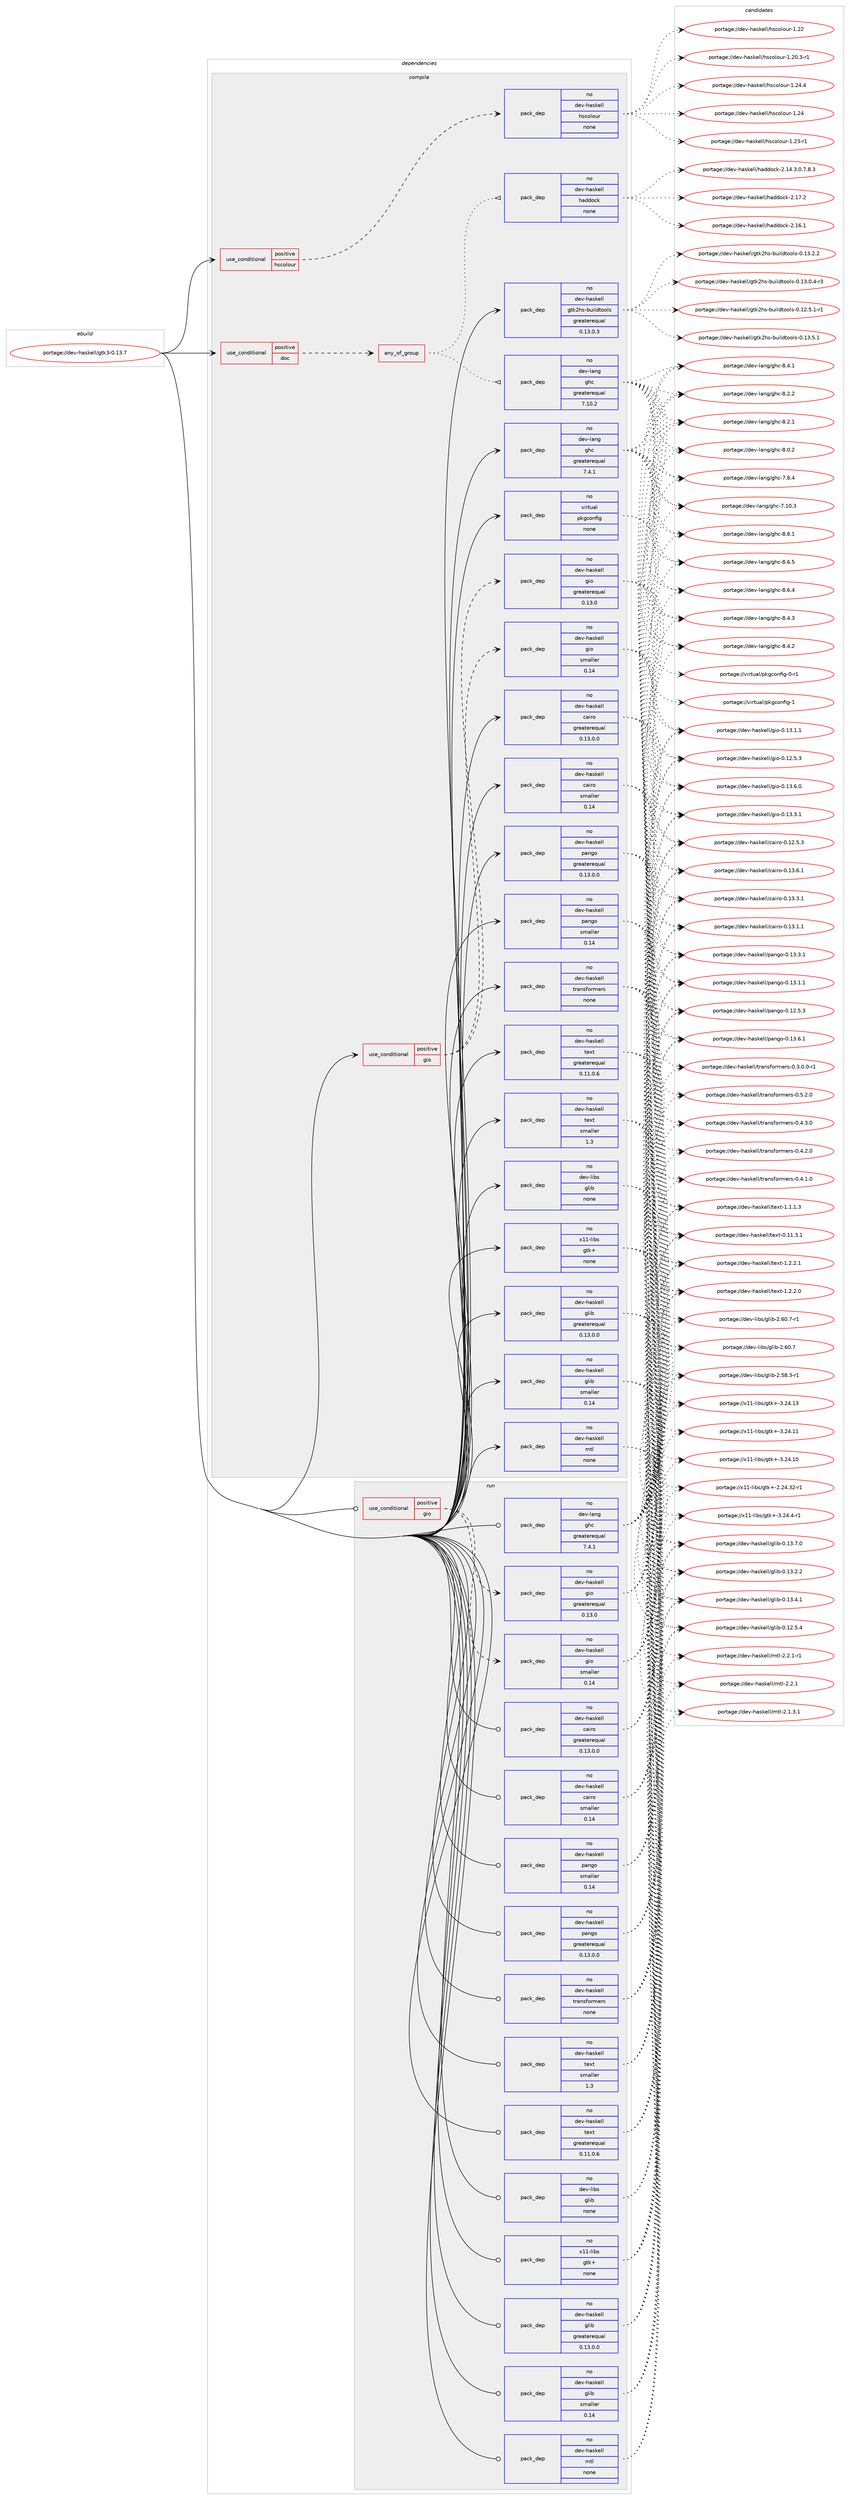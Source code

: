 digraph prolog {

# *************
# Graph options
# *************

newrank=true;
concentrate=true;
compound=true;
graph [rankdir=LR,fontname=Helvetica,fontsize=10,ranksep=1.5];#, ranksep=2.5, nodesep=0.2];
edge  [arrowhead=vee];
node  [fontname=Helvetica,fontsize=10];

# **********
# The ebuild
# **********

subgraph cluster_leftcol {
color=gray;
rank=same;
label=<<i>ebuild</i>>;
id [label="portage://dev-haskell/gtk3-0.13.7", color=red, width=4, href="../dev-haskell/gtk3-0.13.7.svg"];
}

# ****************
# The dependencies
# ****************

subgraph cluster_midcol {
color=gray;
label=<<i>dependencies</i>>;
subgraph cluster_compile {
fillcolor="#eeeeee";
style=filled;
label=<<i>compile</i>>;
subgraph cond133784 {
dependency561131 [label=<<TABLE BORDER="0" CELLBORDER="1" CELLSPACING="0" CELLPADDING="4"><TR><TD ROWSPAN="3" CELLPADDING="10">use_conditional</TD></TR><TR><TD>positive</TD></TR><TR><TD>doc</TD></TR></TABLE>>, shape=none, color=red];
subgraph any6378 {
dependency561132 [label=<<TABLE BORDER="0" CELLBORDER="1" CELLSPACING="0" CELLPADDING="4"><TR><TD CELLPADDING="10">any_of_group</TD></TR></TABLE>>, shape=none, color=red];subgraph pack420732 {
dependency561133 [label=<<TABLE BORDER="0" CELLBORDER="1" CELLSPACING="0" CELLPADDING="4" WIDTH="220"><TR><TD ROWSPAN="6" CELLPADDING="30">pack_dep</TD></TR><TR><TD WIDTH="110">no</TD></TR><TR><TD>dev-haskell</TD></TR><TR><TD>haddock</TD></TR><TR><TD>none</TD></TR><TR><TD></TD></TR></TABLE>>, shape=none, color=blue];
}
dependency561132:e -> dependency561133:w [weight=20,style="dotted",arrowhead="oinv"];
subgraph pack420733 {
dependency561134 [label=<<TABLE BORDER="0" CELLBORDER="1" CELLSPACING="0" CELLPADDING="4" WIDTH="220"><TR><TD ROWSPAN="6" CELLPADDING="30">pack_dep</TD></TR><TR><TD WIDTH="110">no</TD></TR><TR><TD>dev-lang</TD></TR><TR><TD>ghc</TD></TR><TR><TD>greaterequal</TD></TR><TR><TD>7.10.2</TD></TR></TABLE>>, shape=none, color=blue];
}
dependency561132:e -> dependency561134:w [weight=20,style="dotted",arrowhead="oinv"];
}
dependency561131:e -> dependency561132:w [weight=20,style="dashed",arrowhead="vee"];
}
id:e -> dependency561131:w [weight=20,style="solid",arrowhead="vee"];
subgraph cond133785 {
dependency561135 [label=<<TABLE BORDER="0" CELLBORDER="1" CELLSPACING="0" CELLPADDING="4"><TR><TD ROWSPAN="3" CELLPADDING="10">use_conditional</TD></TR><TR><TD>positive</TD></TR><TR><TD>gio</TD></TR></TABLE>>, shape=none, color=red];
subgraph pack420734 {
dependency561136 [label=<<TABLE BORDER="0" CELLBORDER="1" CELLSPACING="0" CELLPADDING="4" WIDTH="220"><TR><TD ROWSPAN="6" CELLPADDING="30">pack_dep</TD></TR><TR><TD WIDTH="110">no</TD></TR><TR><TD>dev-haskell</TD></TR><TR><TD>gio</TD></TR><TR><TD>greaterequal</TD></TR><TR><TD>0.13.0</TD></TR></TABLE>>, shape=none, color=blue];
}
dependency561135:e -> dependency561136:w [weight=20,style="dashed",arrowhead="vee"];
subgraph pack420735 {
dependency561137 [label=<<TABLE BORDER="0" CELLBORDER="1" CELLSPACING="0" CELLPADDING="4" WIDTH="220"><TR><TD ROWSPAN="6" CELLPADDING="30">pack_dep</TD></TR><TR><TD WIDTH="110">no</TD></TR><TR><TD>dev-haskell</TD></TR><TR><TD>gio</TD></TR><TR><TD>smaller</TD></TR><TR><TD>0.14</TD></TR></TABLE>>, shape=none, color=blue];
}
dependency561135:e -> dependency561137:w [weight=20,style="dashed",arrowhead="vee"];
}
id:e -> dependency561135:w [weight=20,style="solid",arrowhead="vee"];
subgraph cond133786 {
dependency561138 [label=<<TABLE BORDER="0" CELLBORDER="1" CELLSPACING="0" CELLPADDING="4"><TR><TD ROWSPAN="3" CELLPADDING="10">use_conditional</TD></TR><TR><TD>positive</TD></TR><TR><TD>hscolour</TD></TR></TABLE>>, shape=none, color=red];
subgraph pack420736 {
dependency561139 [label=<<TABLE BORDER="0" CELLBORDER="1" CELLSPACING="0" CELLPADDING="4" WIDTH="220"><TR><TD ROWSPAN="6" CELLPADDING="30">pack_dep</TD></TR><TR><TD WIDTH="110">no</TD></TR><TR><TD>dev-haskell</TD></TR><TR><TD>hscolour</TD></TR><TR><TD>none</TD></TR><TR><TD></TD></TR></TABLE>>, shape=none, color=blue];
}
dependency561138:e -> dependency561139:w [weight=20,style="dashed",arrowhead="vee"];
}
id:e -> dependency561138:w [weight=20,style="solid",arrowhead="vee"];
subgraph pack420737 {
dependency561140 [label=<<TABLE BORDER="0" CELLBORDER="1" CELLSPACING="0" CELLPADDING="4" WIDTH="220"><TR><TD ROWSPAN="6" CELLPADDING="30">pack_dep</TD></TR><TR><TD WIDTH="110">no</TD></TR><TR><TD>dev-haskell</TD></TR><TR><TD>cairo</TD></TR><TR><TD>greaterequal</TD></TR><TR><TD>0.13.0.0</TD></TR></TABLE>>, shape=none, color=blue];
}
id:e -> dependency561140:w [weight=20,style="solid",arrowhead="vee"];
subgraph pack420738 {
dependency561141 [label=<<TABLE BORDER="0" CELLBORDER="1" CELLSPACING="0" CELLPADDING="4" WIDTH="220"><TR><TD ROWSPAN="6" CELLPADDING="30">pack_dep</TD></TR><TR><TD WIDTH="110">no</TD></TR><TR><TD>dev-haskell</TD></TR><TR><TD>cairo</TD></TR><TR><TD>smaller</TD></TR><TR><TD>0.14</TD></TR></TABLE>>, shape=none, color=blue];
}
id:e -> dependency561141:w [weight=20,style="solid",arrowhead="vee"];
subgraph pack420739 {
dependency561142 [label=<<TABLE BORDER="0" CELLBORDER="1" CELLSPACING="0" CELLPADDING="4" WIDTH="220"><TR><TD ROWSPAN="6" CELLPADDING="30">pack_dep</TD></TR><TR><TD WIDTH="110">no</TD></TR><TR><TD>dev-haskell</TD></TR><TR><TD>glib</TD></TR><TR><TD>greaterequal</TD></TR><TR><TD>0.13.0.0</TD></TR></TABLE>>, shape=none, color=blue];
}
id:e -> dependency561142:w [weight=20,style="solid",arrowhead="vee"];
subgraph pack420740 {
dependency561143 [label=<<TABLE BORDER="0" CELLBORDER="1" CELLSPACING="0" CELLPADDING="4" WIDTH="220"><TR><TD ROWSPAN="6" CELLPADDING="30">pack_dep</TD></TR><TR><TD WIDTH="110">no</TD></TR><TR><TD>dev-haskell</TD></TR><TR><TD>glib</TD></TR><TR><TD>smaller</TD></TR><TR><TD>0.14</TD></TR></TABLE>>, shape=none, color=blue];
}
id:e -> dependency561143:w [weight=20,style="solid",arrowhead="vee"];
subgraph pack420741 {
dependency561144 [label=<<TABLE BORDER="0" CELLBORDER="1" CELLSPACING="0" CELLPADDING="4" WIDTH="220"><TR><TD ROWSPAN="6" CELLPADDING="30">pack_dep</TD></TR><TR><TD WIDTH="110">no</TD></TR><TR><TD>dev-haskell</TD></TR><TR><TD>gtk2hs-buildtools</TD></TR><TR><TD>greaterequal</TD></TR><TR><TD>0.13.0.3</TD></TR></TABLE>>, shape=none, color=blue];
}
id:e -> dependency561144:w [weight=20,style="solid",arrowhead="vee"];
subgraph pack420742 {
dependency561145 [label=<<TABLE BORDER="0" CELLBORDER="1" CELLSPACING="0" CELLPADDING="4" WIDTH="220"><TR><TD ROWSPAN="6" CELLPADDING="30">pack_dep</TD></TR><TR><TD WIDTH="110">no</TD></TR><TR><TD>dev-haskell</TD></TR><TR><TD>mtl</TD></TR><TR><TD>none</TD></TR><TR><TD></TD></TR></TABLE>>, shape=none, color=blue];
}
id:e -> dependency561145:w [weight=20,style="solid",arrowhead="vee"];
subgraph pack420743 {
dependency561146 [label=<<TABLE BORDER="0" CELLBORDER="1" CELLSPACING="0" CELLPADDING="4" WIDTH="220"><TR><TD ROWSPAN="6" CELLPADDING="30">pack_dep</TD></TR><TR><TD WIDTH="110">no</TD></TR><TR><TD>dev-haskell</TD></TR><TR><TD>pango</TD></TR><TR><TD>greaterequal</TD></TR><TR><TD>0.13.0.0</TD></TR></TABLE>>, shape=none, color=blue];
}
id:e -> dependency561146:w [weight=20,style="solid",arrowhead="vee"];
subgraph pack420744 {
dependency561147 [label=<<TABLE BORDER="0" CELLBORDER="1" CELLSPACING="0" CELLPADDING="4" WIDTH="220"><TR><TD ROWSPAN="6" CELLPADDING="30">pack_dep</TD></TR><TR><TD WIDTH="110">no</TD></TR><TR><TD>dev-haskell</TD></TR><TR><TD>pango</TD></TR><TR><TD>smaller</TD></TR><TR><TD>0.14</TD></TR></TABLE>>, shape=none, color=blue];
}
id:e -> dependency561147:w [weight=20,style="solid",arrowhead="vee"];
subgraph pack420745 {
dependency561148 [label=<<TABLE BORDER="0" CELLBORDER="1" CELLSPACING="0" CELLPADDING="4" WIDTH="220"><TR><TD ROWSPAN="6" CELLPADDING="30">pack_dep</TD></TR><TR><TD WIDTH="110">no</TD></TR><TR><TD>dev-haskell</TD></TR><TR><TD>text</TD></TR><TR><TD>greaterequal</TD></TR><TR><TD>0.11.0.6</TD></TR></TABLE>>, shape=none, color=blue];
}
id:e -> dependency561148:w [weight=20,style="solid",arrowhead="vee"];
subgraph pack420746 {
dependency561149 [label=<<TABLE BORDER="0" CELLBORDER="1" CELLSPACING="0" CELLPADDING="4" WIDTH="220"><TR><TD ROWSPAN="6" CELLPADDING="30">pack_dep</TD></TR><TR><TD WIDTH="110">no</TD></TR><TR><TD>dev-haskell</TD></TR><TR><TD>text</TD></TR><TR><TD>smaller</TD></TR><TR><TD>1.3</TD></TR></TABLE>>, shape=none, color=blue];
}
id:e -> dependency561149:w [weight=20,style="solid",arrowhead="vee"];
subgraph pack420747 {
dependency561150 [label=<<TABLE BORDER="0" CELLBORDER="1" CELLSPACING="0" CELLPADDING="4" WIDTH="220"><TR><TD ROWSPAN="6" CELLPADDING="30">pack_dep</TD></TR><TR><TD WIDTH="110">no</TD></TR><TR><TD>dev-haskell</TD></TR><TR><TD>transformers</TD></TR><TR><TD>none</TD></TR><TR><TD></TD></TR></TABLE>>, shape=none, color=blue];
}
id:e -> dependency561150:w [weight=20,style="solid",arrowhead="vee"];
subgraph pack420748 {
dependency561151 [label=<<TABLE BORDER="0" CELLBORDER="1" CELLSPACING="0" CELLPADDING="4" WIDTH="220"><TR><TD ROWSPAN="6" CELLPADDING="30">pack_dep</TD></TR><TR><TD WIDTH="110">no</TD></TR><TR><TD>dev-lang</TD></TR><TR><TD>ghc</TD></TR><TR><TD>greaterequal</TD></TR><TR><TD>7.4.1</TD></TR></TABLE>>, shape=none, color=blue];
}
id:e -> dependency561151:w [weight=20,style="solid",arrowhead="vee"];
subgraph pack420749 {
dependency561152 [label=<<TABLE BORDER="0" CELLBORDER="1" CELLSPACING="0" CELLPADDING="4" WIDTH="220"><TR><TD ROWSPAN="6" CELLPADDING="30">pack_dep</TD></TR><TR><TD WIDTH="110">no</TD></TR><TR><TD>dev-libs</TD></TR><TR><TD>glib</TD></TR><TR><TD>none</TD></TR><TR><TD></TD></TR></TABLE>>, shape=none, color=blue];
}
id:e -> dependency561152:w [weight=20,style="solid",arrowhead="vee"];
subgraph pack420750 {
dependency561153 [label=<<TABLE BORDER="0" CELLBORDER="1" CELLSPACING="0" CELLPADDING="4" WIDTH="220"><TR><TD ROWSPAN="6" CELLPADDING="30">pack_dep</TD></TR><TR><TD WIDTH="110">no</TD></TR><TR><TD>virtual</TD></TR><TR><TD>pkgconfig</TD></TR><TR><TD>none</TD></TR><TR><TD></TD></TR></TABLE>>, shape=none, color=blue];
}
id:e -> dependency561153:w [weight=20,style="solid",arrowhead="vee"];
subgraph pack420751 {
dependency561154 [label=<<TABLE BORDER="0" CELLBORDER="1" CELLSPACING="0" CELLPADDING="4" WIDTH="220"><TR><TD ROWSPAN="6" CELLPADDING="30">pack_dep</TD></TR><TR><TD WIDTH="110">no</TD></TR><TR><TD>x11-libs</TD></TR><TR><TD>gtk+</TD></TR><TR><TD>none</TD></TR><TR><TD></TD></TR></TABLE>>, shape=none, color=blue];
}
id:e -> dependency561154:w [weight=20,style="solid",arrowhead="vee"];
}
subgraph cluster_compileandrun {
fillcolor="#eeeeee";
style=filled;
label=<<i>compile and run</i>>;
}
subgraph cluster_run {
fillcolor="#eeeeee";
style=filled;
label=<<i>run</i>>;
subgraph cond133787 {
dependency561155 [label=<<TABLE BORDER="0" CELLBORDER="1" CELLSPACING="0" CELLPADDING="4"><TR><TD ROWSPAN="3" CELLPADDING="10">use_conditional</TD></TR><TR><TD>positive</TD></TR><TR><TD>gio</TD></TR></TABLE>>, shape=none, color=red];
subgraph pack420752 {
dependency561156 [label=<<TABLE BORDER="0" CELLBORDER="1" CELLSPACING="0" CELLPADDING="4" WIDTH="220"><TR><TD ROWSPAN="6" CELLPADDING="30">pack_dep</TD></TR><TR><TD WIDTH="110">no</TD></TR><TR><TD>dev-haskell</TD></TR><TR><TD>gio</TD></TR><TR><TD>greaterequal</TD></TR><TR><TD>0.13.0</TD></TR></TABLE>>, shape=none, color=blue];
}
dependency561155:e -> dependency561156:w [weight=20,style="dashed",arrowhead="vee"];
subgraph pack420753 {
dependency561157 [label=<<TABLE BORDER="0" CELLBORDER="1" CELLSPACING="0" CELLPADDING="4" WIDTH="220"><TR><TD ROWSPAN="6" CELLPADDING="30">pack_dep</TD></TR><TR><TD WIDTH="110">no</TD></TR><TR><TD>dev-haskell</TD></TR><TR><TD>gio</TD></TR><TR><TD>smaller</TD></TR><TR><TD>0.14</TD></TR></TABLE>>, shape=none, color=blue];
}
dependency561155:e -> dependency561157:w [weight=20,style="dashed",arrowhead="vee"];
}
id:e -> dependency561155:w [weight=20,style="solid",arrowhead="odot"];
subgraph pack420754 {
dependency561158 [label=<<TABLE BORDER="0" CELLBORDER="1" CELLSPACING="0" CELLPADDING="4" WIDTH="220"><TR><TD ROWSPAN="6" CELLPADDING="30">pack_dep</TD></TR><TR><TD WIDTH="110">no</TD></TR><TR><TD>dev-haskell</TD></TR><TR><TD>cairo</TD></TR><TR><TD>greaterequal</TD></TR><TR><TD>0.13.0.0</TD></TR></TABLE>>, shape=none, color=blue];
}
id:e -> dependency561158:w [weight=20,style="solid",arrowhead="odot"];
subgraph pack420755 {
dependency561159 [label=<<TABLE BORDER="0" CELLBORDER="1" CELLSPACING="0" CELLPADDING="4" WIDTH="220"><TR><TD ROWSPAN="6" CELLPADDING="30">pack_dep</TD></TR><TR><TD WIDTH="110">no</TD></TR><TR><TD>dev-haskell</TD></TR><TR><TD>cairo</TD></TR><TR><TD>smaller</TD></TR><TR><TD>0.14</TD></TR></TABLE>>, shape=none, color=blue];
}
id:e -> dependency561159:w [weight=20,style="solid",arrowhead="odot"];
subgraph pack420756 {
dependency561160 [label=<<TABLE BORDER="0" CELLBORDER="1" CELLSPACING="0" CELLPADDING="4" WIDTH="220"><TR><TD ROWSPAN="6" CELLPADDING="30">pack_dep</TD></TR><TR><TD WIDTH="110">no</TD></TR><TR><TD>dev-haskell</TD></TR><TR><TD>glib</TD></TR><TR><TD>greaterequal</TD></TR><TR><TD>0.13.0.0</TD></TR></TABLE>>, shape=none, color=blue];
}
id:e -> dependency561160:w [weight=20,style="solid",arrowhead="odot"];
subgraph pack420757 {
dependency561161 [label=<<TABLE BORDER="0" CELLBORDER="1" CELLSPACING="0" CELLPADDING="4" WIDTH="220"><TR><TD ROWSPAN="6" CELLPADDING="30">pack_dep</TD></TR><TR><TD WIDTH="110">no</TD></TR><TR><TD>dev-haskell</TD></TR><TR><TD>glib</TD></TR><TR><TD>smaller</TD></TR><TR><TD>0.14</TD></TR></TABLE>>, shape=none, color=blue];
}
id:e -> dependency561161:w [weight=20,style="solid",arrowhead="odot"];
subgraph pack420758 {
dependency561162 [label=<<TABLE BORDER="0" CELLBORDER="1" CELLSPACING="0" CELLPADDING="4" WIDTH="220"><TR><TD ROWSPAN="6" CELLPADDING="30">pack_dep</TD></TR><TR><TD WIDTH="110">no</TD></TR><TR><TD>dev-haskell</TD></TR><TR><TD>mtl</TD></TR><TR><TD>none</TD></TR><TR><TD></TD></TR></TABLE>>, shape=none, color=blue];
}
id:e -> dependency561162:w [weight=20,style="solid",arrowhead="odot"];
subgraph pack420759 {
dependency561163 [label=<<TABLE BORDER="0" CELLBORDER="1" CELLSPACING="0" CELLPADDING="4" WIDTH="220"><TR><TD ROWSPAN="6" CELLPADDING="30">pack_dep</TD></TR><TR><TD WIDTH="110">no</TD></TR><TR><TD>dev-haskell</TD></TR><TR><TD>pango</TD></TR><TR><TD>greaterequal</TD></TR><TR><TD>0.13.0.0</TD></TR></TABLE>>, shape=none, color=blue];
}
id:e -> dependency561163:w [weight=20,style="solid",arrowhead="odot"];
subgraph pack420760 {
dependency561164 [label=<<TABLE BORDER="0" CELLBORDER="1" CELLSPACING="0" CELLPADDING="4" WIDTH="220"><TR><TD ROWSPAN="6" CELLPADDING="30">pack_dep</TD></TR><TR><TD WIDTH="110">no</TD></TR><TR><TD>dev-haskell</TD></TR><TR><TD>pango</TD></TR><TR><TD>smaller</TD></TR><TR><TD>0.14</TD></TR></TABLE>>, shape=none, color=blue];
}
id:e -> dependency561164:w [weight=20,style="solid",arrowhead="odot"];
subgraph pack420761 {
dependency561165 [label=<<TABLE BORDER="0" CELLBORDER="1" CELLSPACING="0" CELLPADDING="4" WIDTH="220"><TR><TD ROWSPAN="6" CELLPADDING="30">pack_dep</TD></TR><TR><TD WIDTH="110">no</TD></TR><TR><TD>dev-haskell</TD></TR><TR><TD>text</TD></TR><TR><TD>greaterequal</TD></TR><TR><TD>0.11.0.6</TD></TR></TABLE>>, shape=none, color=blue];
}
id:e -> dependency561165:w [weight=20,style="solid",arrowhead="odot"];
subgraph pack420762 {
dependency561166 [label=<<TABLE BORDER="0" CELLBORDER="1" CELLSPACING="0" CELLPADDING="4" WIDTH="220"><TR><TD ROWSPAN="6" CELLPADDING="30">pack_dep</TD></TR><TR><TD WIDTH="110">no</TD></TR><TR><TD>dev-haskell</TD></TR><TR><TD>text</TD></TR><TR><TD>smaller</TD></TR><TR><TD>1.3</TD></TR></TABLE>>, shape=none, color=blue];
}
id:e -> dependency561166:w [weight=20,style="solid",arrowhead="odot"];
subgraph pack420763 {
dependency561167 [label=<<TABLE BORDER="0" CELLBORDER="1" CELLSPACING="0" CELLPADDING="4" WIDTH="220"><TR><TD ROWSPAN="6" CELLPADDING="30">pack_dep</TD></TR><TR><TD WIDTH="110">no</TD></TR><TR><TD>dev-haskell</TD></TR><TR><TD>transformers</TD></TR><TR><TD>none</TD></TR><TR><TD></TD></TR></TABLE>>, shape=none, color=blue];
}
id:e -> dependency561167:w [weight=20,style="solid",arrowhead="odot"];
subgraph pack420764 {
dependency561168 [label=<<TABLE BORDER="0" CELLBORDER="1" CELLSPACING="0" CELLPADDING="4" WIDTH="220"><TR><TD ROWSPAN="6" CELLPADDING="30">pack_dep</TD></TR><TR><TD WIDTH="110">no</TD></TR><TR><TD>dev-lang</TD></TR><TR><TD>ghc</TD></TR><TR><TD>greaterequal</TD></TR><TR><TD>7.4.1</TD></TR></TABLE>>, shape=none, color=blue];
}
id:e -> dependency561168:w [weight=20,style="solid",arrowhead="odot"];
subgraph pack420765 {
dependency561169 [label=<<TABLE BORDER="0" CELLBORDER="1" CELLSPACING="0" CELLPADDING="4" WIDTH="220"><TR><TD ROWSPAN="6" CELLPADDING="30">pack_dep</TD></TR><TR><TD WIDTH="110">no</TD></TR><TR><TD>dev-libs</TD></TR><TR><TD>glib</TD></TR><TR><TD>none</TD></TR><TR><TD></TD></TR></TABLE>>, shape=none, color=blue];
}
id:e -> dependency561169:w [weight=20,style="solid",arrowhead="odot"];
subgraph pack420766 {
dependency561170 [label=<<TABLE BORDER="0" CELLBORDER="1" CELLSPACING="0" CELLPADDING="4" WIDTH="220"><TR><TD ROWSPAN="6" CELLPADDING="30">pack_dep</TD></TR><TR><TD WIDTH="110">no</TD></TR><TR><TD>x11-libs</TD></TR><TR><TD>gtk+</TD></TR><TR><TD>none</TD></TR><TR><TD></TD></TR></TABLE>>, shape=none, color=blue];
}
id:e -> dependency561170:w [weight=20,style="solid",arrowhead="odot"];
}
}

# **************
# The candidates
# **************

subgraph cluster_choices {
rank=same;
color=gray;
label=<<i>candidates</i>>;

subgraph choice420732 {
color=black;
nodesep=1;
choice100101118451049711510710110810847104971001001119910745504649554650 [label="portage://dev-haskell/haddock-2.17.2", color=red, width=4,href="../dev-haskell/haddock-2.17.2.svg"];
choice100101118451049711510710110810847104971001001119910745504649544649 [label="portage://dev-haskell/haddock-2.16.1", color=red, width=4,href="../dev-haskell/haddock-2.16.1.svg"];
choice1001011184510497115107101108108471049710010011199107455046495246514648465546564651 [label="portage://dev-haskell/haddock-2.14.3.0.7.8.3", color=red, width=4,href="../dev-haskell/haddock-2.14.3.0.7.8.3.svg"];
dependency561133:e -> choice100101118451049711510710110810847104971001001119910745504649554650:w [style=dotted,weight="100"];
dependency561133:e -> choice100101118451049711510710110810847104971001001119910745504649544649:w [style=dotted,weight="100"];
dependency561133:e -> choice1001011184510497115107101108108471049710010011199107455046495246514648465546564651:w [style=dotted,weight="100"];
}
subgraph choice420733 {
color=black;
nodesep=1;
choice10010111845108971101034710310499455646564649 [label="portage://dev-lang/ghc-8.8.1", color=red, width=4,href="../dev-lang/ghc-8.8.1.svg"];
choice10010111845108971101034710310499455646544653 [label="portage://dev-lang/ghc-8.6.5", color=red, width=4,href="../dev-lang/ghc-8.6.5.svg"];
choice10010111845108971101034710310499455646544652 [label="portage://dev-lang/ghc-8.6.4", color=red, width=4,href="../dev-lang/ghc-8.6.4.svg"];
choice10010111845108971101034710310499455646524651 [label="portage://dev-lang/ghc-8.4.3", color=red, width=4,href="../dev-lang/ghc-8.4.3.svg"];
choice10010111845108971101034710310499455646524650 [label="portage://dev-lang/ghc-8.4.2", color=red, width=4,href="../dev-lang/ghc-8.4.2.svg"];
choice10010111845108971101034710310499455646524649 [label="portage://dev-lang/ghc-8.4.1", color=red, width=4,href="../dev-lang/ghc-8.4.1.svg"];
choice10010111845108971101034710310499455646504650 [label="portage://dev-lang/ghc-8.2.2", color=red, width=4,href="../dev-lang/ghc-8.2.2.svg"];
choice10010111845108971101034710310499455646504649 [label="portage://dev-lang/ghc-8.2.1", color=red, width=4,href="../dev-lang/ghc-8.2.1.svg"];
choice10010111845108971101034710310499455646484650 [label="portage://dev-lang/ghc-8.0.2", color=red, width=4,href="../dev-lang/ghc-8.0.2.svg"];
choice10010111845108971101034710310499455546564652 [label="portage://dev-lang/ghc-7.8.4", color=red, width=4,href="../dev-lang/ghc-7.8.4.svg"];
choice1001011184510897110103471031049945554649484651 [label="portage://dev-lang/ghc-7.10.3", color=red, width=4,href="../dev-lang/ghc-7.10.3.svg"];
dependency561134:e -> choice10010111845108971101034710310499455646564649:w [style=dotted,weight="100"];
dependency561134:e -> choice10010111845108971101034710310499455646544653:w [style=dotted,weight="100"];
dependency561134:e -> choice10010111845108971101034710310499455646544652:w [style=dotted,weight="100"];
dependency561134:e -> choice10010111845108971101034710310499455646524651:w [style=dotted,weight="100"];
dependency561134:e -> choice10010111845108971101034710310499455646524650:w [style=dotted,weight="100"];
dependency561134:e -> choice10010111845108971101034710310499455646524649:w [style=dotted,weight="100"];
dependency561134:e -> choice10010111845108971101034710310499455646504650:w [style=dotted,weight="100"];
dependency561134:e -> choice10010111845108971101034710310499455646504649:w [style=dotted,weight="100"];
dependency561134:e -> choice10010111845108971101034710310499455646484650:w [style=dotted,weight="100"];
dependency561134:e -> choice10010111845108971101034710310499455546564652:w [style=dotted,weight="100"];
dependency561134:e -> choice1001011184510897110103471031049945554649484651:w [style=dotted,weight="100"];
}
subgraph choice420734 {
color=black;
nodesep=1;
choice100101118451049711510710110810847103105111454846495146544648 [label="portage://dev-haskell/gio-0.13.6.0", color=red, width=4,href="../dev-haskell/gio-0.13.6.0.svg"];
choice100101118451049711510710110810847103105111454846495146514649 [label="portage://dev-haskell/gio-0.13.3.1", color=red, width=4,href="../dev-haskell/gio-0.13.3.1.svg"];
choice100101118451049711510710110810847103105111454846495146494649 [label="portage://dev-haskell/gio-0.13.1.1", color=red, width=4,href="../dev-haskell/gio-0.13.1.1.svg"];
choice100101118451049711510710110810847103105111454846495046534651 [label="portage://dev-haskell/gio-0.12.5.3", color=red, width=4,href="../dev-haskell/gio-0.12.5.3.svg"];
dependency561136:e -> choice100101118451049711510710110810847103105111454846495146544648:w [style=dotted,weight="100"];
dependency561136:e -> choice100101118451049711510710110810847103105111454846495146514649:w [style=dotted,weight="100"];
dependency561136:e -> choice100101118451049711510710110810847103105111454846495146494649:w [style=dotted,weight="100"];
dependency561136:e -> choice100101118451049711510710110810847103105111454846495046534651:w [style=dotted,weight="100"];
}
subgraph choice420735 {
color=black;
nodesep=1;
choice100101118451049711510710110810847103105111454846495146544648 [label="portage://dev-haskell/gio-0.13.6.0", color=red, width=4,href="../dev-haskell/gio-0.13.6.0.svg"];
choice100101118451049711510710110810847103105111454846495146514649 [label="portage://dev-haskell/gio-0.13.3.1", color=red, width=4,href="../dev-haskell/gio-0.13.3.1.svg"];
choice100101118451049711510710110810847103105111454846495146494649 [label="portage://dev-haskell/gio-0.13.1.1", color=red, width=4,href="../dev-haskell/gio-0.13.1.1.svg"];
choice100101118451049711510710110810847103105111454846495046534651 [label="portage://dev-haskell/gio-0.12.5.3", color=red, width=4,href="../dev-haskell/gio-0.12.5.3.svg"];
dependency561137:e -> choice100101118451049711510710110810847103105111454846495146544648:w [style=dotted,weight="100"];
dependency561137:e -> choice100101118451049711510710110810847103105111454846495146514649:w [style=dotted,weight="100"];
dependency561137:e -> choice100101118451049711510710110810847103105111454846495146494649:w [style=dotted,weight="100"];
dependency561137:e -> choice100101118451049711510710110810847103105111454846495046534651:w [style=dotted,weight="100"];
}
subgraph choice420736 {
color=black;
nodesep=1;
choice1001011184510497115107101108108471041159911110811111711445494650524652 [label="portage://dev-haskell/hscolour-1.24.4", color=red, width=4,href="../dev-haskell/hscolour-1.24.4.svg"];
choice100101118451049711510710110810847104115991111081111171144549465052 [label="portage://dev-haskell/hscolour-1.24", color=red, width=4,href="../dev-haskell/hscolour-1.24.svg"];
choice1001011184510497115107101108108471041159911110811111711445494650514511449 [label="portage://dev-haskell/hscolour-1.23-r1", color=red, width=4,href="../dev-haskell/hscolour-1.23-r1.svg"];
choice100101118451049711510710110810847104115991111081111171144549465050 [label="portage://dev-haskell/hscolour-1.22", color=red, width=4,href="../dev-haskell/hscolour-1.22.svg"];
choice10010111845104971151071011081084710411599111108111117114454946504846514511449 [label="portage://dev-haskell/hscolour-1.20.3-r1", color=red, width=4,href="../dev-haskell/hscolour-1.20.3-r1.svg"];
dependency561139:e -> choice1001011184510497115107101108108471041159911110811111711445494650524652:w [style=dotted,weight="100"];
dependency561139:e -> choice100101118451049711510710110810847104115991111081111171144549465052:w [style=dotted,weight="100"];
dependency561139:e -> choice1001011184510497115107101108108471041159911110811111711445494650514511449:w [style=dotted,weight="100"];
dependency561139:e -> choice100101118451049711510710110810847104115991111081111171144549465050:w [style=dotted,weight="100"];
dependency561139:e -> choice10010111845104971151071011081084710411599111108111117114454946504846514511449:w [style=dotted,weight="100"];
}
subgraph choice420737 {
color=black;
nodesep=1;
choice1001011184510497115107101108108479997105114111454846495146544649 [label="portage://dev-haskell/cairo-0.13.6.1", color=red, width=4,href="../dev-haskell/cairo-0.13.6.1.svg"];
choice1001011184510497115107101108108479997105114111454846495146514649 [label="portage://dev-haskell/cairo-0.13.3.1", color=red, width=4,href="../dev-haskell/cairo-0.13.3.1.svg"];
choice1001011184510497115107101108108479997105114111454846495146494649 [label="portage://dev-haskell/cairo-0.13.1.1", color=red, width=4,href="../dev-haskell/cairo-0.13.1.1.svg"];
choice1001011184510497115107101108108479997105114111454846495046534651 [label="portage://dev-haskell/cairo-0.12.5.3", color=red, width=4,href="../dev-haskell/cairo-0.12.5.3.svg"];
dependency561140:e -> choice1001011184510497115107101108108479997105114111454846495146544649:w [style=dotted,weight="100"];
dependency561140:e -> choice1001011184510497115107101108108479997105114111454846495146514649:w [style=dotted,weight="100"];
dependency561140:e -> choice1001011184510497115107101108108479997105114111454846495146494649:w [style=dotted,weight="100"];
dependency561140:e -> choice1001011184510497115107101108108479997105114111454846495046534651:w [style=dotted,weight="100"];
}
subgraph choice420738 {
color=black;
nodesep=1;
choice1001011184510497115107101108108479997105114111454846495146544649 [label="portage://dev-haskell/cairo-0.13.6.1", color=red, width=4,href="../dev-haskell/cairo-0.13.6.1.svg"];
choice1001011184510497115107101108108479997105114111454846495146514649 [label="portage://dev-haskell/cairo-0.13.3.1", color=red, width=4,href="../dev-haskell/cairo-0.13.3.1.svg"];
choice1001011184510497115107101108108479997105114111454846495146494649 [label="portage://dev-haskell/cairo-0.13.1.1", color=red, width=4,href="../dev-haskell/cairo-0.13.1.1.svg"];
choice1001011184510497115107101108108479997105114111454846495046534651 [label="portage://dev-haskell/cairo-0.12.5.3", color=red, width=4,href="../dev-haskell/cairo-0.12.5.3.svg"];
dependency561141:e -> choice1001011184510497115107101108108479997105114111454846495146544649:w [style=dotted,weight="100"];
dependency561141:e -> choice1001011184510497115107101108108479997105114111454846495146514649:w [style=dotted,weight="100"];
dependency561141:e -> choice1001011184510497115107101108108479997105114111454846495146494649:w [style=dotted,weight="100"];
dependency561141:e -> choice1001011184510497115107101108108479997105114111454846495046534651:w [style=dotted,weight="100"];
}
subgraph choice420739 {
color=black;
nodesep=1;
choice10010111845104971151071011081084710310810598454846495146554648 [label="portage://dev-haskell/glib-0.13.7.0", color=red, width=4,href="../dev-haskell/glib-0.13.7.0.svg"];
choice10010111845104971151071011081084710310810598454846495146524649 [label="portage://dev-haskell/glib-0.13.4.1", color=red, width=4,href="../dev-haskell/glib-0.13.4.1.svg"];
choice10010111845104971151071011081084710310810598454846495146504650 [label="portage://dev-haskell/glib-0.13.2.2", color=red, width=4,href="../dev-haskell/glib-0.13.2.2.svg"];
choice10010111845104971151071011081084710310810598454846495046534652 [label="portage://dev-haskell/glib-0.12.5.4", color=red, width=4,href="../dev-haskell/glib-0.12.5.4.svg"];
dependency561142:e -> choice10010111845104971151071011081084710310810598454846495146554648:w [style=dotted,weight="100"];
dependency561142:e -> choice10010111845104971151071011081084710310810598454846495146524649:w [style=dotted,weight="100"];
dependency561142:e -> choice10010111845104971151071011081084710310810598454846495146504650:w [style=dotted,weight="100"];
dependency561142:e -> choice10010111845104971151071011081084710310810598454846495046534652:w [style=dotted,weight="100"];
}
subgraph choice420740 {
color=black;
nodesep=1;
choice10010111845104971151071011081084710310810598454846495146554648 [label="portage://dev-haskell/glib-0.13.7.0", color=red, width=4,href="../dev-haskell/glib-0.13.7.0.svg"];
choice10010111845104971151071011081084710310810598454846495146524649 [label="portage://dev-haskell/glib-0.13.4.1", color=red, width=4,href="../dev-haskell/glib-0.13.4.1.svg"];
choice10010111845104971151071011081084710310810598454846495146504650 [label="portage://dev-haskell/glib-0.13.2.2", color=red, width=4,href="../dev-haskell/glib-0.13.2.2.svg"];
choice10010111845104971151071011081084710310810598454846495046534652 [label="portage://dev-haskell/glib-0.12.5.4", color=red, width=4,href="../dev-haskell/glib-0.12.5.4.svg"];
dependency561143:e -> choice10010111845104971151071011081084710310810598454846495146554648:w [style=dotted,weight="100"];
dependency561143:e -> choice10010111845104971151071011081084710310810598454846495146524649:w [style=dotted,weight="100"];
dependency561143:e -> choice10010111845104971151071011081084710310810598454846495146504650:w [style=dotted,weight="100"];
dependency561143:e -> choice10010111845104971151071011081084710310810598454846495046534652:w [style=dotted,weight="100"];
}
subgraph choice420741 {
color=black;
nodesep=1;
choice100101118451049711510710110810847103116107501041154598117105108100116111111108115454846495146534649 [label="portage://dev-haskell/gtk2hs-buildtools-0.13.5.1", color=red, width=4,href="../dev-haskell/gtk2hs-buildtools-0.13.5.1.svg"];
choice100101118451049711510710110810847103116107501041154598117105108100116111111108115454846495146504650 [label="portage://dev-haskell/gtk2hs-buildtools-0.13.2.2", color=red, width=4,href="../dev-haskell/gtk2hs-buildtools-0.13.2.2.svg"];
choice1001011184510497115107101108108471031161075010411545981171051081001161111111081154548464951464846524511451 [label="portage://dev-haskell/gtk2hs-buildtools-0.13.0.4-r3", color=red, width=4,href="../dev-haskell/gtk2hs-buildtools-0.13.0.4-r3.svg"];
choice1001011184510497115107101108108471031161075010411545981171051081001161111111081154548464950465346494511449 [label="portage://dev-haskell/gtk2hs-buildtools-0.12.5.1-r1", color=red, width=4,href="../dev-haskell/gtk2hs-buildtools-0.12.5.1-r1.svg"];
dependency561144:e -> choice100101118451049711510710110810847103116107501041154598117105108100116111111108115454846495146534649:w [style=dotted,weight="100"];
dependency561144:e -> choice100101118451049711510710110810847103116107501041154598117105108100116111111108115454846495146504650:w [style=dotted,weight="100"];
dependency561144:e -> choice1001011184510497115107101108108471031161075010411545981171051081001161111111081154548464951464846524511451:w [style=dotted,weight="100"];
dependency561144:e -> choice1001011184510497115107101108108471031161075010411545981171051081001161111111081154548464950465346494511449:w [style=dotted,weight="100"];
}
subgraph choice420742 {
color=black;
nodesep=1;
choice1001011184510497115107101108108471091161084550465046494511449 [label="portage://dev-haskell/mtl-2.2.1-r1", color=red, width=4,href="../dev-haskell/mtl-2.2.1-r1.svg"];
choice100101118451049711510710110810847109116108455046504649 [label="portage://dev-haskell/mtl-2.2.1", color=red, width=4,href="../dev-haskell/mtl-2.2.1.svg"];
choice1001011184510497115107101108108471091161084550464946514649 [label="portage://dev-haskell/mtl-2.1.3.1", color=red, width=4,href="../dev-haskell/mtl-2.1.3.1.svg"];
dependency561145:e -> choice1001011184510497115107101108108471091161084550465046494511449:w [style=dotted,weight="100"];
dependency561145:e -> choice100101118451049711510710110810847109116108455046504649:w [style=dotted,weight="100"];
dependency561145:e -> choice1001011184510497115107101108108471091161084550464946514649:w [style=dotted,weight="100"];
}
subgraph choice420743 {
color=black;
nodesep=1;
choice10010111845104971151071011081084711297110103111454846495146544649 [label="portage://dev-haskell/pango-0.13.6.1", color=red, width=4,href="../dev-haskell/pango-0.13.6.1.svg"];
choice10010111845104971151071011081084711297110103111454846495146514649 [label="portage://dev-haskell/pango-0.13.3.1", color=red, width=4,href="../dev-haskell/pango-0.13.3.1.svg"];
choice10010111845104971151071011081084711297110103111454846495146494649 [label="portage://dev-haskell/pango-0.13.1.1", color=red, width=4,href="../dev-haskell/pango-0.13.1.1.svg"];
choice10010111845104971151071011081084711297110103111454846495046534651 [label="portage://dev-haskell/pango-0.12.5.3", color=red, width=4,href="../dev-haskell/pango-0.12.5.3.svg"];
dependency561146:e -> choice10010111845104971151071011081084711297110103111454846495146544649:w [style=dotted,weight="100"];
dependency561146:e -> choice10010111845104971151071011081084711297110103111454846495146514649:w [style=dotted,weight="100"];
dependency561146:e -> choice10010111845104971151071011081084711297110103111454846495146494649:w [style=dotted,weight="100"];
dependency561146:e -> choice10010111845104971151071011081084711297110103111454846495046534651:w [style=dotted,weight="100"];
}
subgraph choice420744 {
color=black;
nodesep=1;
choice10010111845104971151071011081084711297110103111454846495146544649 [label="portage://dev-haskell/pango-0.13.6.1", color=red, width=4,href="../dev-haskell/pango-0.13.6.1.svg"];
choice10010111845104971151071011081084711297110103111454846495146514649 [label="portage://dev-haskell/pango-0.13.3.1", color=red, width=4,href="../dev-haskell/pango-0.13.3.1.svg"];
choice10010111845104971151071011081084711297110103111454846495146494649 [label="portage://dev-haskell/pango-0.13.1.1", color=red, width=4,href="../dev-haskell/pango-0.13.1.1.svg"];
choice10010111845104971151071011081084711297110103111454846495046534651 [label="portage://dev-haskell/pango-0.12.5.3", color=red, width=4,href="../dev-haskell/pango-0.12.5.3.svg"];
dependency561147:e -> choice10010111845104971151071011081084711297110103111454846495146544649:w [style=dotted,weight="100"];
dependency561147:e -> choice10010111845104971151071011081084711297110103111454846495146514649:w [style=dotted,weight="100"];
dependency561147:e -> choice10010111845104971151071011081084711297110103111454846495146494649:w [style=dotted,weight="100"];
dependency561147:e -> choice10010111845104971151071011081084711297110103111454846495046534651:w [style=dotted,weight="100"];
}
subgraph choice420745 {
color=black;
nodesep=1;
choice1001011184510497115107101108108471161011201164549465046504649 [label="portage://dev-haskell/text-1.2.2.1", color=red, width=4,href="../dev-haskell/text-1.2.2.1.svg"];
choice1001011184510497115107101108108471161011201164549465046504648 [label="portage://dev-haskell/text-1.2.2.0", color=red, width=4,href="../dev-haskell/text-1.2.2.0.svg"];
choice1001011184510497115107101108108471161011201164549464946494651 [label="portage://dev-haskell/text-1.1.1.3", color=red, width=4,href="../dev-haskell/text-1.1.1.3.svg"];
choice100101118451049711510710110810847116101120116454846494946514649 [label="portage://dev-haskell/text-0.11.3.1", color=red, width=4,href="../dev-haskell/text-0.11.3.1.svg"];
dependency561148:e -> choice1001011184510497115107101108108471161011201164549465046504649:w [style=dotted,weight="100"];
dependency561148:e -> choice1001011184510497115107101108108471161011201164549465046504648:w [style=dotted,weight="100"];
dependency561148:e -> choice1001011184510497115107101108108471161011201164549464946494651:w [style=dotted,weight="100"];
dependency561148:e -> choice100101118451049711510710110810847116101120116454846494946514649:w [style=dotted,weight="100"];
}
subgraph choice420746 {
color=black;
nodesep=1;
choice1001011184510497115107101108108471161011201164549465046504649 [label="portage://dev-haskell/text-1.2.2.1", color=red, width=4,href="../dev-haskell/text-1.2.2.1.svg"];
choice1001011184510497115107101108108471161011201164549465046504648 [label="portage://dev-haskell/text-1.2.2.0", color=red, width=4,href="../dev-haskell/text-1.2.2.0.svg"];
choice1001011184510497115107101108108471161011201164549464946494651 [label="portage://dev-haskell/text-1.1.1.3", color=red, width=4,href="../dev-haskell/text-1.1.1.3.svg"];
choice100101118451049711510710110810847116101120116454846494946514649 [label="portage://dev-haskell/text-0.11.3.1", color=red, width=4,href="../dev-haskell/text-0.11.3.1.svg"];
dependency561149:e -> choice1001011184510497115107101108108471161011201164549465046504649:w [style=dotted,weight="100"];
dependency561149:e -> choice1001011184510497115107101108108471161011201164549465046504648:w [style=dotted,weight="100"];
dependency561149:e -> choice1001011184510497115107101108108471161011201164549464946494651:w [style=dotted,weight="100"];
dependency561149:e -> choice100101118451049711510710110810847116101120116454846494946514649:w [style=dotted,weight="100"];
}
subgraph choice420747 {
color=black;
nodesep=1;
choice100101118451049711510710110810847116114971101151021111141091011141154548465346504648 [label="portage://dev-haskell/transformers-0.5.2.0", color=red, width=4,href="../dev-haskell/transformers-0.5.2.0.svg"];
choice100101118451049711510710110810847116114971101151021111141091011141154548465246514648 [label="portage://dev-haskell/transformers-0.4.3.0", color=red, width=4,href="../dev-haskell/transformers-0.4.3.0.svg"];
choice100101118451049711510710110810847116114971101151021111141091011141154548465246504648 [label="portage://dev-haskell/transformers-0.4.2.0", color=red, width=4,href="../dev-haskell/transformers-0.4.2.0.svg"];
choice100101118451049711510710110810847116114971101151021111141091011141154548465246494648 [label="portage://dev-haskell/transformers-0.4.1.0", color=red, width=4,href="../dev-haskell/transformers-0.4.1.0.svg"];
choice1001011184510497115107101108108471161149711011510211111410910111411545484651464846484511449 [label="portage://dev-haskell/transformers-0.3.0.0-r1", color=red, width=4,href="../dev-haskell/transformers-0.3.0.0-r1.svg"];
dependency561150:e -> choice100101118451049711510710110810847116114971101151021111141091011141154548465346504648:w [style=dotted,weight="100"];
dependency561150:e -> choice100101118451049711510710110810847116114971101151021111141091011141154548465246514648:w [style=dotted,weight="100"];
dependency561150:e -> choice100101118451049711510710110810847116114971101151021111141091011141154548465246504648:w [style=dotted,weight="100"];
dependency561150:e -> choice100101118451049711510710110810847116114971101151021111141091011141154548465246494648:w [style=dotted,weight="100"];
dependency561150:e -> choice1001011184510497115107101108108471161149711011510211111410910111411545484651464846484511449:w [style=dotted,weight="100"];
}
subgraph choice420748 {
color=black;
nodesep=1;
choice10010111845108971101034710310499455646564649 [label="portage://dev-lang/ghc-8.8.1", color=red, width=4,href="../dev-lang/ghc-8.8.1.svg"];
choice10010111845108971101034710310499455646544653 [label="portage://dev-lang/ghc-8.6.5", color=red, width=4,href="../dev-lang/ghc-8.6.5.svg"];
choice10010111845108971101034710310499455646544652 [label="portage://dev-lang/ghc-8.6.4", color=red, width=4,href="../dev-lang/ghc-8.6.4.svg"];
choice10010111845108971101034710310499455646524651 [label="portage://dev-lang/ghc-8.4.3", color=red, width=4,href="../dev-lang/ghc-8.4.3.svg"];
choice10010111845108971101034710310499455646524650 [label="portage://dev-lang/ghc-8.4.2", color=red, width=4,href="../dev-lang/ghc-8.4.2.svg"];
choice10010111845108971101034710310499455646524649 [label="portage://dev-lang/ghc-8.4.1", color=red, width=4,href="../dev-lang/ghc-8.4.1.svg"];
choice10010111845108971101034710310499455646504650 [label="portage://dev-lang/ghc-8.2.2", color=red, width=4,href="../dev-lang/ghc-8.2.2.svg"];
choice10010111845108971101034710310499455646504649 [label="portage://dev-lang/ghc-8.2.1", color=red, width=4,href="../dev-lang/ghc-8.2.1.svg"];
choice10010111845108971101034710310499455646484650 [label="portage://dev-lang/ghc-8.0.2", color=red, width=4,href="../dev-lang/ghc-8.0.2.svg"];
choice10010111845108971101034710310499455546564652 [label="portage://dev-lang/ghc-7.8.4", color=red, width=4,href="../dev-lang/ghc-7.8.4.svg"];
choice1001011184510897110103471031049945554649484651 [label="portage://dev-lang/ghc-7.10.3", color=red, width=4,href="../dev-lang/ghc-7.10.3.svg"];
dependency561151:e -> choice10010111845108971101034710310499455646564649:w [style=dotted,weight="100"];
dependency561151:e -> choice10010111845108971101034710310499455646544653:w [style=dotted,weight="100"];
dependency561151:e -> choice10010111845108971101034710310499455646544652:w [style=dotted,weight="100"];
dependency561151:e -> choice10010111845108971101034710310499455646524651:w [style=dotted,weight="100"];
dependency561151:e -> choice10010111845108971101034710310499455646524650:w [style=dotted,weight="100"];
dependency561151:e -> choice10010111845108971101034710310499455646524649:w [style=dotted,weight="100"];
dependency561151:e -> choice10010111845108971101034710310499455646504650:w [style=dotted,weight="100"];
dependency561151:e -> choice10010111845108971101034710310499455646504649:w [style=dotted,weight="100"];
dependency561151:e -> choice10010111845108971101034710310499455646484650:w [style=dotted,weight="100"];
dependency561151:e -> choice10010111845108971101034710310499455546564652:w [style=dotted,weight="100"];
dependency561151:e -> choice1001011184510897110103471031049945554649484651:w [style=dotted,weight="100"];
}
subgraph choice420749 {
color=black;
nodesep=1;
choice10010111845108105981154710310810598455046544846554511449 [label="portage://dev-libs/glib-2.60.7-r1", color=red, width=4,href="../dev-libs/glib-2.60.7-r1.svg"];
choice1001011184510810598115471031081059845504654484655 [label="portage://dev-libs/glib-2.60.7", color=red, width=4,href="../dev-libs/glib-2.60.7.svg"];
choice10010111845108105981154710310810598455046535646514511449 [label="portage://dev-libs/glib-2.58.3-r1", color=red, width=4,href="../dev-libs/glib-2.58.3-r1.svg"];
dependency561152:e -> choice10010111845108105981154710310810598455046544846554511449:w [style=dotted,weight="100"];
dependency561152:e -> choice1001011184510810598115471031081059845504654484655:w [style=dotted,weight="100"];
dependency561152:e -> choice10010111845108105981154710310810598455046535646514511449:w [style=dotted,weight="100"];
}
subgraph choice420750 {
color=black;
nodesep=1;
choice1181051141161179710847112107103991111101021051034549 [label="portage://virtual/pkgconfig-1", color=red, width=4,href="../virtual/pkgconfig-1.svg"];
choice11810511411611797108471121071039911111010210510345484511449 [label="portage://virtual/pkgconfig-0-r1", color=red, width=4,href="../virtual/pkgconfig-0-r1.svg"];
dependency561153:e -> choice1181051141161179710847112107103991111101021051034549:w [style=dotted,weight="100"];
dependency561153:e -> choice11810511411611797108471121071039911111010210510345484511449:w [style=dotted,weight="100"];
}
subgraph choice420751 {
color=black;
nodesep=1;
choice120494945108105981154710311610743455146505246524511449 [label="portage://x11-libs/gtk+-3.24.4-r1", color=red, width=4,href="../x11-libs/gtk+-3.24.4-r1.svg"];
choice1204949451081059811547103116107434551465052464951 [label="portage://x11-libs/gtk+-3.24.13", color=red, width=4,href="../x11-libs/gtk+-3.24.13.svg"];
choice1204949451081059811547103116107434551465052464949 [label="portage://x11-libs/gtk+-3.24.11", color=red, width=4,href="../x11-libs/gtk+-3.24.11.svg"];
choice1204949451081059811547103116107434551465052464948 [label="portage://x11-libs/gtk+-3.24.10", color=red, width=4,href="../x11-libs/gtk+-3.24.10.svg"];
choice12049494510810598115471031161074345504650524651504511449 [label="portage://x11-libs/gtk+-2.24.32-r1", color=red, width=4,href="../x11-libs/gtk+-2.24.32-r1.svg"];
dependency561154:e -> choice120494945108105981154710311610743455146505246524511449:w [style=dotted,weight="100"];
dependency561154:e -> choice1204949451081059811547103116107434551465052464951:w [style=dotted,weight="100"];
dependency561154:e -> choice1204949451081059811547103116107434551465052464949:w [style=dotted,weight="100"];
dependency561154:e -> choice1204949451081059811547103116107434551465052464948:w [style=dotted,weight="100"];
dependency561154:e -> choice12049494510810598115471031161074345504650524651504511449:w [style=dotted,weight="100"];
}
subgraph choice420752 {
color=black;
nodesep=1;
choice100101118451049711510710110810847103105111454846495146544648 [label="portage://dev-haskell/gio-0.13.6.0", color=red, width=4,href="../dev-haskell/gio-0.13.6.0.svg"];
choice100101118451049711510710110810847103105111454846495146514649 [label="portage://dev-haskell/gio-0.13.3.1", color=red, width=4,href="../dev-haskell/gio-0.13.3.1.svg"];
choice100101118451049711510710110810847103105111454846495146494649 [label="portage://dev-haskell/gio-0.13.1.1", color=red, width=4,href="../dev-haskell/gio-0.13.1.1.svg"];
choice100101118451049711510710110810847103105111454846495046534651 [label="portage://dev-haskell/gio-0.12.5.3", color=red, width=4,href="../dev-haskell/gio-0.12.5.3.svg"];
dependency561156:e -> choice100101118451049711510710110810847103105111454846495146544648:w [style=dotted,weight="100"];
dependency561156:e -> choice100101118451049711510710110810847103105111454846495146514649:w [style=dotted,weight="100"];
dependency561156:e -> choice100101118451049711510710110810847103105111454846495146494649:w [style=dotted,weight="100"];
dependency561156:e -> choice100101118451049711510710110810847103105111454846495046534651:w [style=dotted,weight="100"];
}
subgraph choice420753 {
color=black;
nodesep=1;
choice100101118451049711510710110810847103105111454846495146544648 [label="portage://dev-haskell/gio-0.13.6.0", color=red, width=4,href="../dev-haskell/gio-0.13.6.0.svg"];
choice100101118451049711510710110810847103105111454846495146514649 [label="portage://dev-haskell/gio-0.13.3.1", color=red, width=4,href="../dev-haskell/gio-0.13.3.1.svg"];
choice100101118451049711510710110810847103105111454846495146494649 [label="portage://dev-haskell/gio-0.13.1.1", color=red, width=4,href="../dev-haskell/gio-0.13.1.1.svg"];
choice100101118451049711510710110810847103105111454846495046534651 [label="portage://dev-haskell/gio-0.12.5.3", color=red, width=4,href="../dev-haskell/gio-0.12.5.3.svg"];
dependency561157:e -> choice100101118451049711510710110810847103105111454846495146544648:w [style=dotted,weight="100"];
dependency561157:e -> choice100101118451049711510710110810847103105111454846495146514649:w [style=dotted,weight="100"];
dependency561157:e -> choice100101118451049711510710110810847103105111454846495146494649:w [style=dotted,weight="100"];
dependency561157:e -> choice100101118451049711510710110810847103105111454846495046534651:w [style=dotted,weight="100"];
}
subgraph choice420754 {
color=black;
nodesep=1;
choice1001011184510497115107101108108479997105114111454846495146544649 [label="portage://dev-haskell/cairo-0.13.6.1", color=red, width=4,href="../dev-haskell/cairo-0.13.6.1.svg"];
choice1001011184510497115107101108108479997105114111454846495146514649 [label="portage://dev-haskell/cairo-0.13.3.1", color=red, width=4,href="../dev-haskell/cairo-0.13.3.1.svg"];
choice1001011184510497115107101108108479997105114111454846495146494649 [label="portage://dev-haskell/cairo-0.13.1.1", color=red, width=4,href="../dev-haskell/cairo-0.13.1.1.svg"];
choice1001011184510497115107101108108479997105114111454846495046534651 [label="portage://dev-haskell/cairo-0.12.5.3", color=red, width=4,href="../dev-haskell/cairo-0.12.5.3.svg"];
dependency561158:e -> choice1001011184510497115107101108108479997105114111454846495146544649:w [style=dotted,weight="100"];
dependency561158:e -> choice1001011184510497115107101108108479997105114111454846495146514649:w [style=dotted,weight="100"];
dependency561158:e -> choice1001011184510497115107101108108479997105114111454846495146494649:w [style=dotted,weight="100"];
dependency561158:e -> choice1001011184510497115107101108108479997105114111454846495046534651:w [style=dotted,weight="100"];
}
subgraph choice420755 {
color=black;
nodesep=1;
choice1001011184510497115107101108108479997105114111454846495146544649 [label="portage://dev-haskell/cairo-0.13.6.1", color=red, width=4,href="../dev-haskell/cairo-0.13.6.1.svg"];
choice1001011184510497115107101108108479997105114111454846495146514649 [label="portage://dev-haskell/cairo-0.13.3.1", color=red, width=4,href="../dev-haskell/cairo-0.13.3.1.svg"];
choice1001011184510497115107101108108479997105114111454846495146494649 [label="portage://dev-haskell/cairo-0.13.1.1", color=red, width=4,href="../dev-haskell/cairo-0.13.1.1.svg"];
choice1001011184510497115107101108108479997105114111454846495046534651 [label="portage://dev-haskell/cairo-0.12.5.3", color=red, width=4,href="../dev-haskell/cairo-0.12.5.3.svg"];
dependency561159:e -> choice1001011184510497115107101108108479997105114111454846495146544649:w [style=dotted,weight="100"];
dependency561159:e -> choice1001011184510497115107101108108479997105114111454846495146514649:w [style=dotted,weight="100"];
dependency561159:e -> choice1001011184510497115107101108108479997105114111454846495146494649:w [style=dotted,weight="100"];
dependency561159:e -> choice1001011184510497115107101108108479997105114111454846495046534651:w [style=dotted,weight="100"];
}
subgraph choice420756 {
color=black;
nodesep=1;
choice10010111845104971151071011081084710310810598454846495146554648 [label="portage://dev-haskell/glib-0.13.7.0", color=red, width=4,href="../dev-haskell/glib-0.13.7.0.svg"];
choice10010111845104971151071011081084710310810598454846495146524649 [label="portage://dev-haskell/glib-0.13.4.1", color=red, width=4,href="../dev-haskell/glib-0.13.4.1.svg"];
choice10010111845104971151071011081084710310810598454846495146504650 [label="portage://dev-haskell/glib-0.13.2.2", color=red, width=4,href="../dev-haskell/glib-0.13.2.2.svg"];
choice10010111845104971151071011081084710310810598454846495046534652 [label="portage://dev-haskell/glib-0.12.5.4", color=red, width=4,href="../dev-haskell/glib-0.12.5.4.svg"];
dependency561160:e -> choice10010111845104971151071011081084710310810598454846495146554648:w [style=dotted,weight="100"];
dependency561160:e -> choice10010111845104971151071011081084710310810598454846495146524649:w [style=dotted,weight="100"];
dependency561160:e -> choice10010111845104971151071011081084710310810598454846495146504650:w [style=dotted,weight="100"];
dependency561160:e -> choice10010111845104971151071011081084710310810598454846495046534652:w [style=dotted,weight="100"];
}
subgraph choice420757 {
color=black;
nodesep=1;
choice10010111845104971151071011081084710310810598454846495146554648 [label="portage://dev-haskell/glib-0.13.7.0", color=red, width=4,href="../dev-haskell/glib-0.13.7.0.svg"];
choice10010111845104971151071011081084710310810598454846495146524649 [label="portage://dev-haskell/glib-0.13.4.1", color=red, width=4,href="../dev-haskell/glib-0.13.4.1.svg"];
choice10010111845104971151071011081084710310810598454846495146504650 [label="portage://dev-haskell/glib-0.13.2.2", color=red, width=4,href="../dev-haskell/glib-0.13.2.2.svg"];
choice10010111845104971151071011081084710310810598454846495046534652 [label="portage://dev-haskell/glib-0.12.5.4", color=red, width=4,href="../dev-haskell/glib-0.12.5.4.svg"];
dependency561161:e -> choice10010111845104971151071011081084710310810598454846495146554648:w [style=dotted,weight="100"];
dependency561161:e -> choice10010111845104971151071011081084710310810598454846495146524649:w [style=dotted,weight="100"];
dependency561161:e -> choice10010111845104971151071011081084710310810598454846495146504650:w [style=dotted,weight="100"];
dependency561161:e -> choice10010111845104971151071011081084710310810598454846495046534652:w [style=dotted,weight="100"];
}
subgraph choice420758 {
color=black;
nodesep=1;
choice1001011184510497115107101108108471091161084550465046494511449 [label="portage://dev-haskell/mtl-2.2.1-r1", color=red, width=4,href="../dev-haskell/mtl-2.2.1-r1.svg"];
choice100101118451049711510710110810847109116108455046504649 [label="portage://dev-haskell/mtl-2.2.1", color=red, width=4,href="../dev-haskell/mtl-2.2.1.svg"];
choice1001011184510497115107101108108471091161084550464946514649 [label="portage://dev-haskell/mtl-2.1.3.1", color=red, width=4,href="../dev-haskell/mtl-2.1.3.1.svg"];
dependency561162:e -> choice1001011184510497115107101108108471091161084550465046494511449:w [style=dotted,weight="100"];
dependency561162:e -> choice100101118451049711510710110810847109116108455046504649:w [style=dotted,weight="100"];
dependency561162:e -> choice1001011184510497115107101108108471091161084550464946514649:w [style=dotted,weight="100"];
}
subgraph choice420759 {
color=black;
nodesep=1;
choice10010111845104971151071011081084711297110103111454846495146544649 [label="portage://dev-haskell/pango-0.13.6.1", color=red, width=4,href="../dev-haskell/pango-0.13.6.1.svg"];
choice10010111845104971151071011081084711297110103111454846495146514649 [label="portage://dev-haskell/pango-0.13.3.1", color=red, width=4,href="../dev-haskell/pango-0.13.3.1.svg"];
choice10010111845104971151071011081084711297110103111454846495146494649 [label="portage://dev-haskell/pango-0.13.1.1", color=red, width=4,href="../dev-haskell/pango-0.13.1.1.svg"];
choice10010111845104971151071011081084711297110103111454846495046534651 [label="portage://dev-haskell/pango-0.12.5.3", color=red, width=4,href="../dev-haskell/pango-0.12.5.3.svg"];
dependency561163:e -> choice10010111845104971151071011081084711297110103111454846495146544649:w [style=dotted,weight="100"];
dependency561163:e -> choice10010111845104971151071011081084711297110103111454846495146514649:w [style=dotted,weight="100"];
dependency561163:e -> choice10010111845104971151071011081084711297110103111454846495146494649:w [style=dotted,weight="100"];
dependency561163:e -> choice10010111845104971151071011081084711297110103111454846495046534651:w [style=dotted,weight="100"];
}
subgraph choice420760 {
color=black;
nodesep=1;
choice10010111845104971151071011081084711297110103111454846495146544649 [label="portage://dev-haskell/pango-0.13.6.1", color=red, width=4,href="../dev-haskell/pango-0.13.6.1.svg"];
choice10010111845104971151071011081084711297110103111454846495146514649 [label="portage://dev-haskell/pango-0.13.3.1", color=red, width=4,href="../dev-haskell/pango-0.13.3.1.svg"];
choice10010111845104971151071011081084711297110103111454846495146494649 [label="portage://dev-haskell/pango-0.13.1.1", color=red, width=4,href="../dev-haskell/pango-0.13.1.1.svg"];
choice10010111845104971151071011081084711297110103111454846495046534651 [label="portage://dev-haskell/pango-0.12.5.3", color=red, width=4,href="../dev-haskell/pango-0.12.5.3.svg"];
dependency561164:e -> choice10010111845104971151071011081084711297110103111454846495146544649:w [style=dotted,weight="100"];
dependency561164:e -> choice10010111845104971151071011081084711297110103111454846495146514649:w [style=dotted,weight="100"];
dependency561164:e -> choice10010111845104971151071011081084711297110103111454846495146494649:w [style=dotted,weight="100"];
dependency561164:e -> choice10010111845104971151071011081084711297110103111454846495046534651:w [style=dotted,weight="100"];
}
subgraph choice420761 {
color=black;
nodesep=1;
choice1001011184510497115107101108108471161011201164549465046504649 [label="portage://dev-haskell/text-1.2.2.1", color=red, width=4,href="../dev-haskell/text-1.2.2.1.svg"];
choice1001011184510497115107101108108471161011201164549465046504648 [label="portage://dev-haskell/text-1.2.2.0", color=red, width=4,href="../dev-haskell/text-1.2.2.0.svg"];
choice1001011184510497115107101108108471161011201164549464946494651 [label="portage://dev-haskell/text-1.1.1.3", color=red, width=4,href="../dev-haskell/text-1.1.1.3.svg"];
choice100101118451049711510710110810847116101120116454846494946514649 [label="portage://dev-haskell/text-0.11.3.1", color=red, width=4,href="../dev-haskell/text-0.11.3.1.svg"];
dependency561165:e -> choice1001011184510497115107101108108471161011201164549465046504649:w [style=dotted,weight="100"];
dependency561165:e -> choice1001011184510497115107101108108471161011201164549465046504648:w [style=dotted,weight="100"];
dependency561165:e -> choice1001011184510497115107101108108471161011201164549464946494651:w [style=dotted,weight="100"];
dependency561165:e -> choice100101118451049711510710110810847116101120116454846494946514649:w [style=dotted,weight="100"];
}
subgraph choice420762 {
color=black;
nodesep=1;
choice1001011184510497115107101108108471161011201164549465046504649 [label="portage://dev-haskell/text-1.2.2.1", color=red, width=4,href="../dev-haskell/text-1.2.2.1.svg"];
choice1001011184510497115107101108108471161011201164549465046504648 [label="portage://dev-haskell/text-1.2.2.0", color=red, width=4,href="../dev-haskell/text-1.2.2.0.svg"];
choice1001011184510497115107101108108471161011201164549464946494651 [label="portage://dev-haskell/text-1.1.1.3", color=red, width=4,href="../dev-haskell/text-1.1.1.3.svg"];
choice100101118451049711510710110810847116101120116454846494946514649 [label="portage://dev-haskell/text-0.11.3.1", color=red, width=4,href="../dev-haskell/text-0.11.3.1.svg"];
dependency561166:e -> choice1001011184510497115107101108108471161011201164549465046504649:w [style=dotted,weight="100"];
dependency561166:e -> choice1001011184510497115107101108108471161011201164549465046504648:w [style=dotted,weight="100"];
dependency561166:e -> choice1001011184510497115107101108108471161011201164549464946494651:w [style=dotted,weight="100"];
dependency561166:e -> choice100101118451049711510710110810847116101120116454846494946514649:w [style=dotted,weight="100"];
}
subgraph choice420763 {
color=black;
nodesep=1;
choice100101118451049711510710110810847116114971101151021111141091011141154548465346504648 [label="portage://dev-haskell/transformers-0.5.2.0", color=red, width=4,href="../dev-haskell/transformers-0.5.2.0.svg"];
choice100101118451049711510710110810847116114971101151021111141091011141154548465246514648 [label="portage://dev-haskell/transformers-0.4.3.0", color=red, width=4,href="../dev-haskell/transformers-0.4.3.0.svg"];
choice100101118451049711510710110810847116114971101151021111141091011141154548465246504648 [label="portage://dev-haskell/transformers-0.4.2.0", color=red, width=4,href="../dev-haskell/transformers-0.4.2.0.svg"];
choice100101118451049711510710110810847116114971101151021111141091011141154548465246494648 [label="portage://dev-haskell/transformers-0.4.1.0", color=red, width=4,href="../dev-haskell/transformers-0.4.1.0.svg"];
choice1001011184510497115107101108108471161149711011510211111410910111411545484651464846484511449 [label="portage://dev-haskell/transformers-0.3.0.0-r1", color=red, width=4,href="../dev-haskell/transformers-0.3.0.0-r1.svg"];
dependency561167:e -> choice100101118451049711510710110810847116114971101151021111141091011141154548465346504648:w [style=dotted,weight="100"];
dependency561167:e -> choice100101118451049711510710110810847116114971101151021111141091011141154548465246514648:w [style=dotted,weight="100"];
dependency561167:e -> choice100101118451049711510710110810847116114971101151021111141091011141154548465246504648:w [style=dotted,weight="100"];
dependency561167:e -> choice100101118451049711510710110810847116114971101151021111141091011141154548465246494648:w [style=dotted,weight="100"];
dependency561167:e -> choice1001011184510497115107101108108471161149711011510211111410910111411545484651464846484511449:w [style=dotted,weight="100"];
}
subgraph choice420764 {
color=black;
nodesep=1;
choice10010111845108971101034710310499455646564649 [label="portage://dev-lang/ghc-8.8.1", color=red, width=4,href="../dev-lang/ghc-8.8.1.svg"];
choice10010111845108971101034710310499455646544653 [label="portage://dev-lang/ghc-8.6.5", color=red, width=4,href="../dev-lang/ghc-8.6.5.svg"];
choice10010111845108971101034710310499455646544652 [label="portage://dev-lang/ghc-8.6.4", color=red, width=4,href="../dev-lang/ghc-8.6.4.svg"];
choice10010111845108971101034710310499455646524651 [label="portage://dev-lang/ghc-8.4.3", color=red, width=4,href="../dev-lang/ghc-8.4.3.svg"];
choice10010111845108971101034710310499455646524650 [label="portage://dev-lang/ghc-8.4.2", color=red, width=4,href="../dev-lang/ghc-8.4.2.svg"];
choice10010111845108971101034710310499455646524649 [label="portage://dev-lang/ghc-8.4.1", color=red, width=4,href="../dev-lang/ghc-8.4.1.svg"];
choice10010111845108971101034710310499455646504650 [label="portage://dev-lang/ghc-8.2.2", color=red, width=4,href="../dev-lang/ghc-8.2.2.svg"];
choice10010111845108971101034710310499455646504649 [label="portage://dev-lang/ghc-8.2.1", color=red, width=4,href="../dev-lang/ghc-8.2.1.svg"];
choice10010111845108971101034710310499455646484650 [label="portage://dev-lang/ghc-8.0.2", color=red, width=4,href="../dev-lang/ghc-8.0.2.svg"];
choice10010111845108971101034710310499455546564652 [label="portage://dev-lang/ghc-7.8.4", color=red, width=4,href="../dev-lang/ghc-7.8.4.svg"];
choice1001011184510897110103471031049945554649484651 [label="portage://dev-lang/ghc-7.10.3", color=red, width=4,href="../dev-lang/ghc-7.10.3.svg"];
dependency561168:e -> choice10010111845108971101034710310499455646564649:w [style=dotted,weight="100"];
dependency561168:e -> choice10010111845108971101034710310499455646544653:w [style=dotted,weight="100"];
dependency561168:e -> choice10010111845108971101034710310499455646544652:w [style=dotted,weight="100"];
dependency561168:e -> choice10010111845108971101034710310499455646524651:w [style=dotted,weight="100"];
dependency561168:e -> choice10010111845108971101034710310499455646524650:w [style=dotted,weight="100"];
dependency561168:e -> choice10010111845108971101034710310499455646524649:w [style=dotted,weight="100"];
dependency561168:e -> choice10010111845108971101034710310499455646504650:w [style=dotted,weight="100"];
dependency561168:e -> choice10010111845108971101034710310499455646504649:w [style=dotted,weight="100"];
dependency561168:e -> choice10010111845108971101034710310499455646484650:w [style=dotted,weight="100"];
dependency561168:e -> choice10010111845108971101034710310499455546564652:w [style=dotted,weight="100"];
dependency561168:e -> choice1001011184510897110103471031049945554649484651:w [style=dotted,weight="100"];
}
subgraph choice420765 {
color=black;
nodesep=1;
choice10010111845108105981154710310810598455046544846554511449 [label="portage://dev-libs/glib-2.60.7-r1", color=red, width=4,href="../dev-libs/glib-2.60.7-r1.svg"];
choice1001011184510810598115471031081059845504654484655 [label="portage://dev-libs/glib-2.60.7", color=red, width=4,href="../dev-libs/glib-2.60.7.svg"];
choice10010111845108105981154710310810598455046535646514511449 [label="portage://dev-libs/glib-2.58.3-r1", color=red, width=4,href="../dev-libs/glib-2.58.3-r1.svg"];
dependency561169:e -> choice10010111845108105981154710310810598455046544846554511449:w [style=dotted,weight="100"];
dependency561169:e -> choice1001011184510810598115471031081059845504654484655:w [style=dotted,weight="100"];
dependency561169:e -> choice10010111845108105981154710310810598455046535646514511449:w [style=dotted,weight="100"];
}
subgraph choice420766 {
color=black;
nodesep=1;
choice120494945108105981154710311610743455146505246524511449 [label="portage://x11-libs/gtk+-3.24.4-r1", color=red, width=4,href="../x11-libs/gtk+-3.24.4-r1.svg"];
choice1204949451081059811547103116107434551465052464951 [label="portage://x11-libs/gtk+-3.24.13", color=red, width=4,href="../x11-libs/gtk+-3.24.13.svg"];
choice1204949451081059811547103116107434551465052464949 [label="portage://x11-libs/gtk+-3.24.11", color=red, width=4,href="../x11-libs/gtk+-3.24.11.svg"];
choice1204949451081059811547103116107434551465052464948 [label="portage://x11-libs/gtk+-3.24.10", color=red, width=4,href="../x11-libs/gtk+-3.24.10.svg"];
choice12049494510810598115471031161074345504650524651504511449 [label="portage://x11-libs/gtk+-2.24.32-r1", color=red, width=4,href="../x11-libs/gtk+-2.24.32-r1.svg"];
dependency561170:e -> choice120494945108105981154710311610743455146505246524511449:w [style=dotted,weight="100"];
dependency561170:e -> choice1204949451081059811547103116107434551465052464951:w [style=dotted,weight="100"];
dependency561170:e -> choice1204949451081059811547103116107434551465052464949:w [style=dotted,weight="100"];
dependency561170:e -> choice1204949451081059811547103116107434551465052464948:w [style=dotted,weight="100"];
dependency561170:e -> choice12049494510810598115471031161074345504650524651504511449:w [style=dotted,weight="100"];
}
}

}
